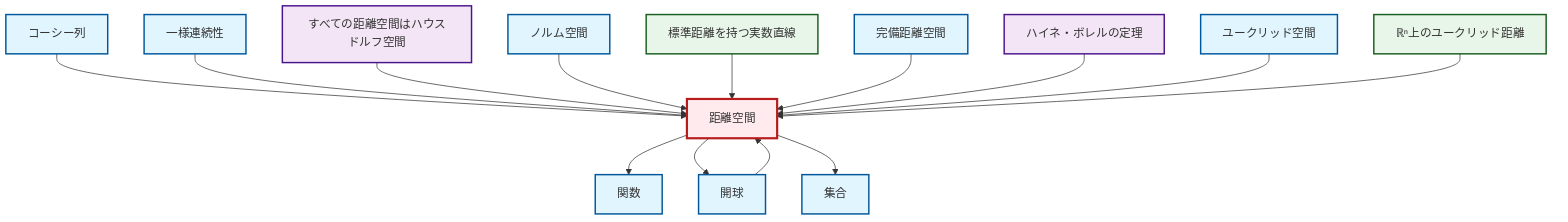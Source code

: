 graph TD
    classDef definition fill:#e1f5fe,stroke:#01579b,stroke-width:2px
    classDef theorem fill:#f3e5f5,stroke:#4a148c,stroke-width:2px
    classDef axiom fill:#fff3e0,stroke:#e65100,stroke-width:2px
    classDef example fill:#e8f5e9,stroke:#1b5e20,stroke-width:2px
    classDef current fill:#ffebee,stroke:#b71c1c,stroke-width:3px
    thm-heine-borel["ハイネ・ボレルの定理"]:::theorem
    def-open-ball["開球"]:::definition
    def-metric-space["距離空間"]:::definition
    ex-real-line-metric["標準距離を持つ実数直線"]:::example
    def-euclidean-space["ユークリッド空間"]:::definition
    def-complete-metric-space["完備距離空間"]:::definition
    def-normed-vector-space["ノルム空間"]:::definition
    ex-euclidean-metric["ℝⁿ上のユークリッド距離"]:::example
    thm-metric-hausdorff["すべての距離空間はハウスドルフ空間"]:::theorem
    def-uniform-continuity["一様連続性"]:::definition
    def-function["関数"]:::definition
    def-cauchy-sequence["コーシー列"]:::definition
    def-set["集合"]:::definition
    def-metric-space --> def-function
    def-cauchy-sequence --> def-metric-space
    def-uniform-continuity --> def-metric-space
    thm-metric-hausdorff --> def-metric-space
    def-normed-vector-space --> def-metric-space
    ex-real-line-metric --> def-metric-space
    def-complete-metric-space --> def-metric-space
    def-open-ball --> def-metric-space
    def-metric-space --> def-open-ball
    thm-heine-borel --> def-metric-space
    def-euclidean-space --> def-metric-space
    def-metric-space --> def-set
    ex-euclidean-metric --> def-metric-space
    class def-metric-space current